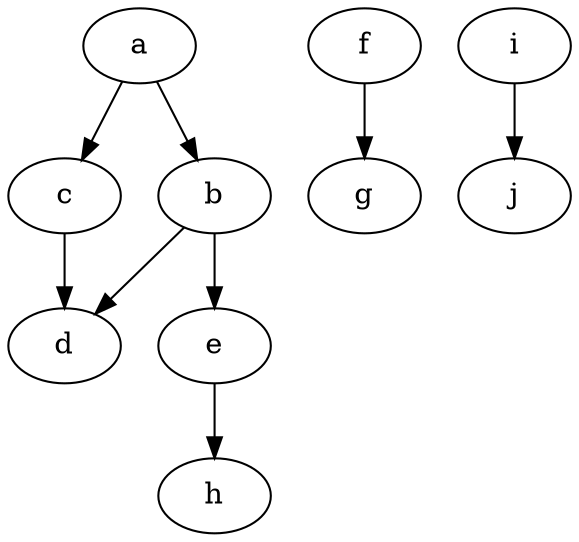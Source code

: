digraph "example" {
a         [Weight=2];
b         [Weight=3];
a -> b    [Weight=1];
c         [Weight=3];
a -> c    [Weight=2];
d         [Weight=2];
b -> d    [Weight=2];
c -> d    [Weight=1];
e         [Weight=2];
b -> e    [Weight=5];
f         [Weight=2];
g         [Weight=2];
f -> g    [Weight=4];
h         [Weight=2];
e -> h    [Weight=1];
i         [Weight=9];
j         [Weight=1];
i -> j    [Weight=1];
}